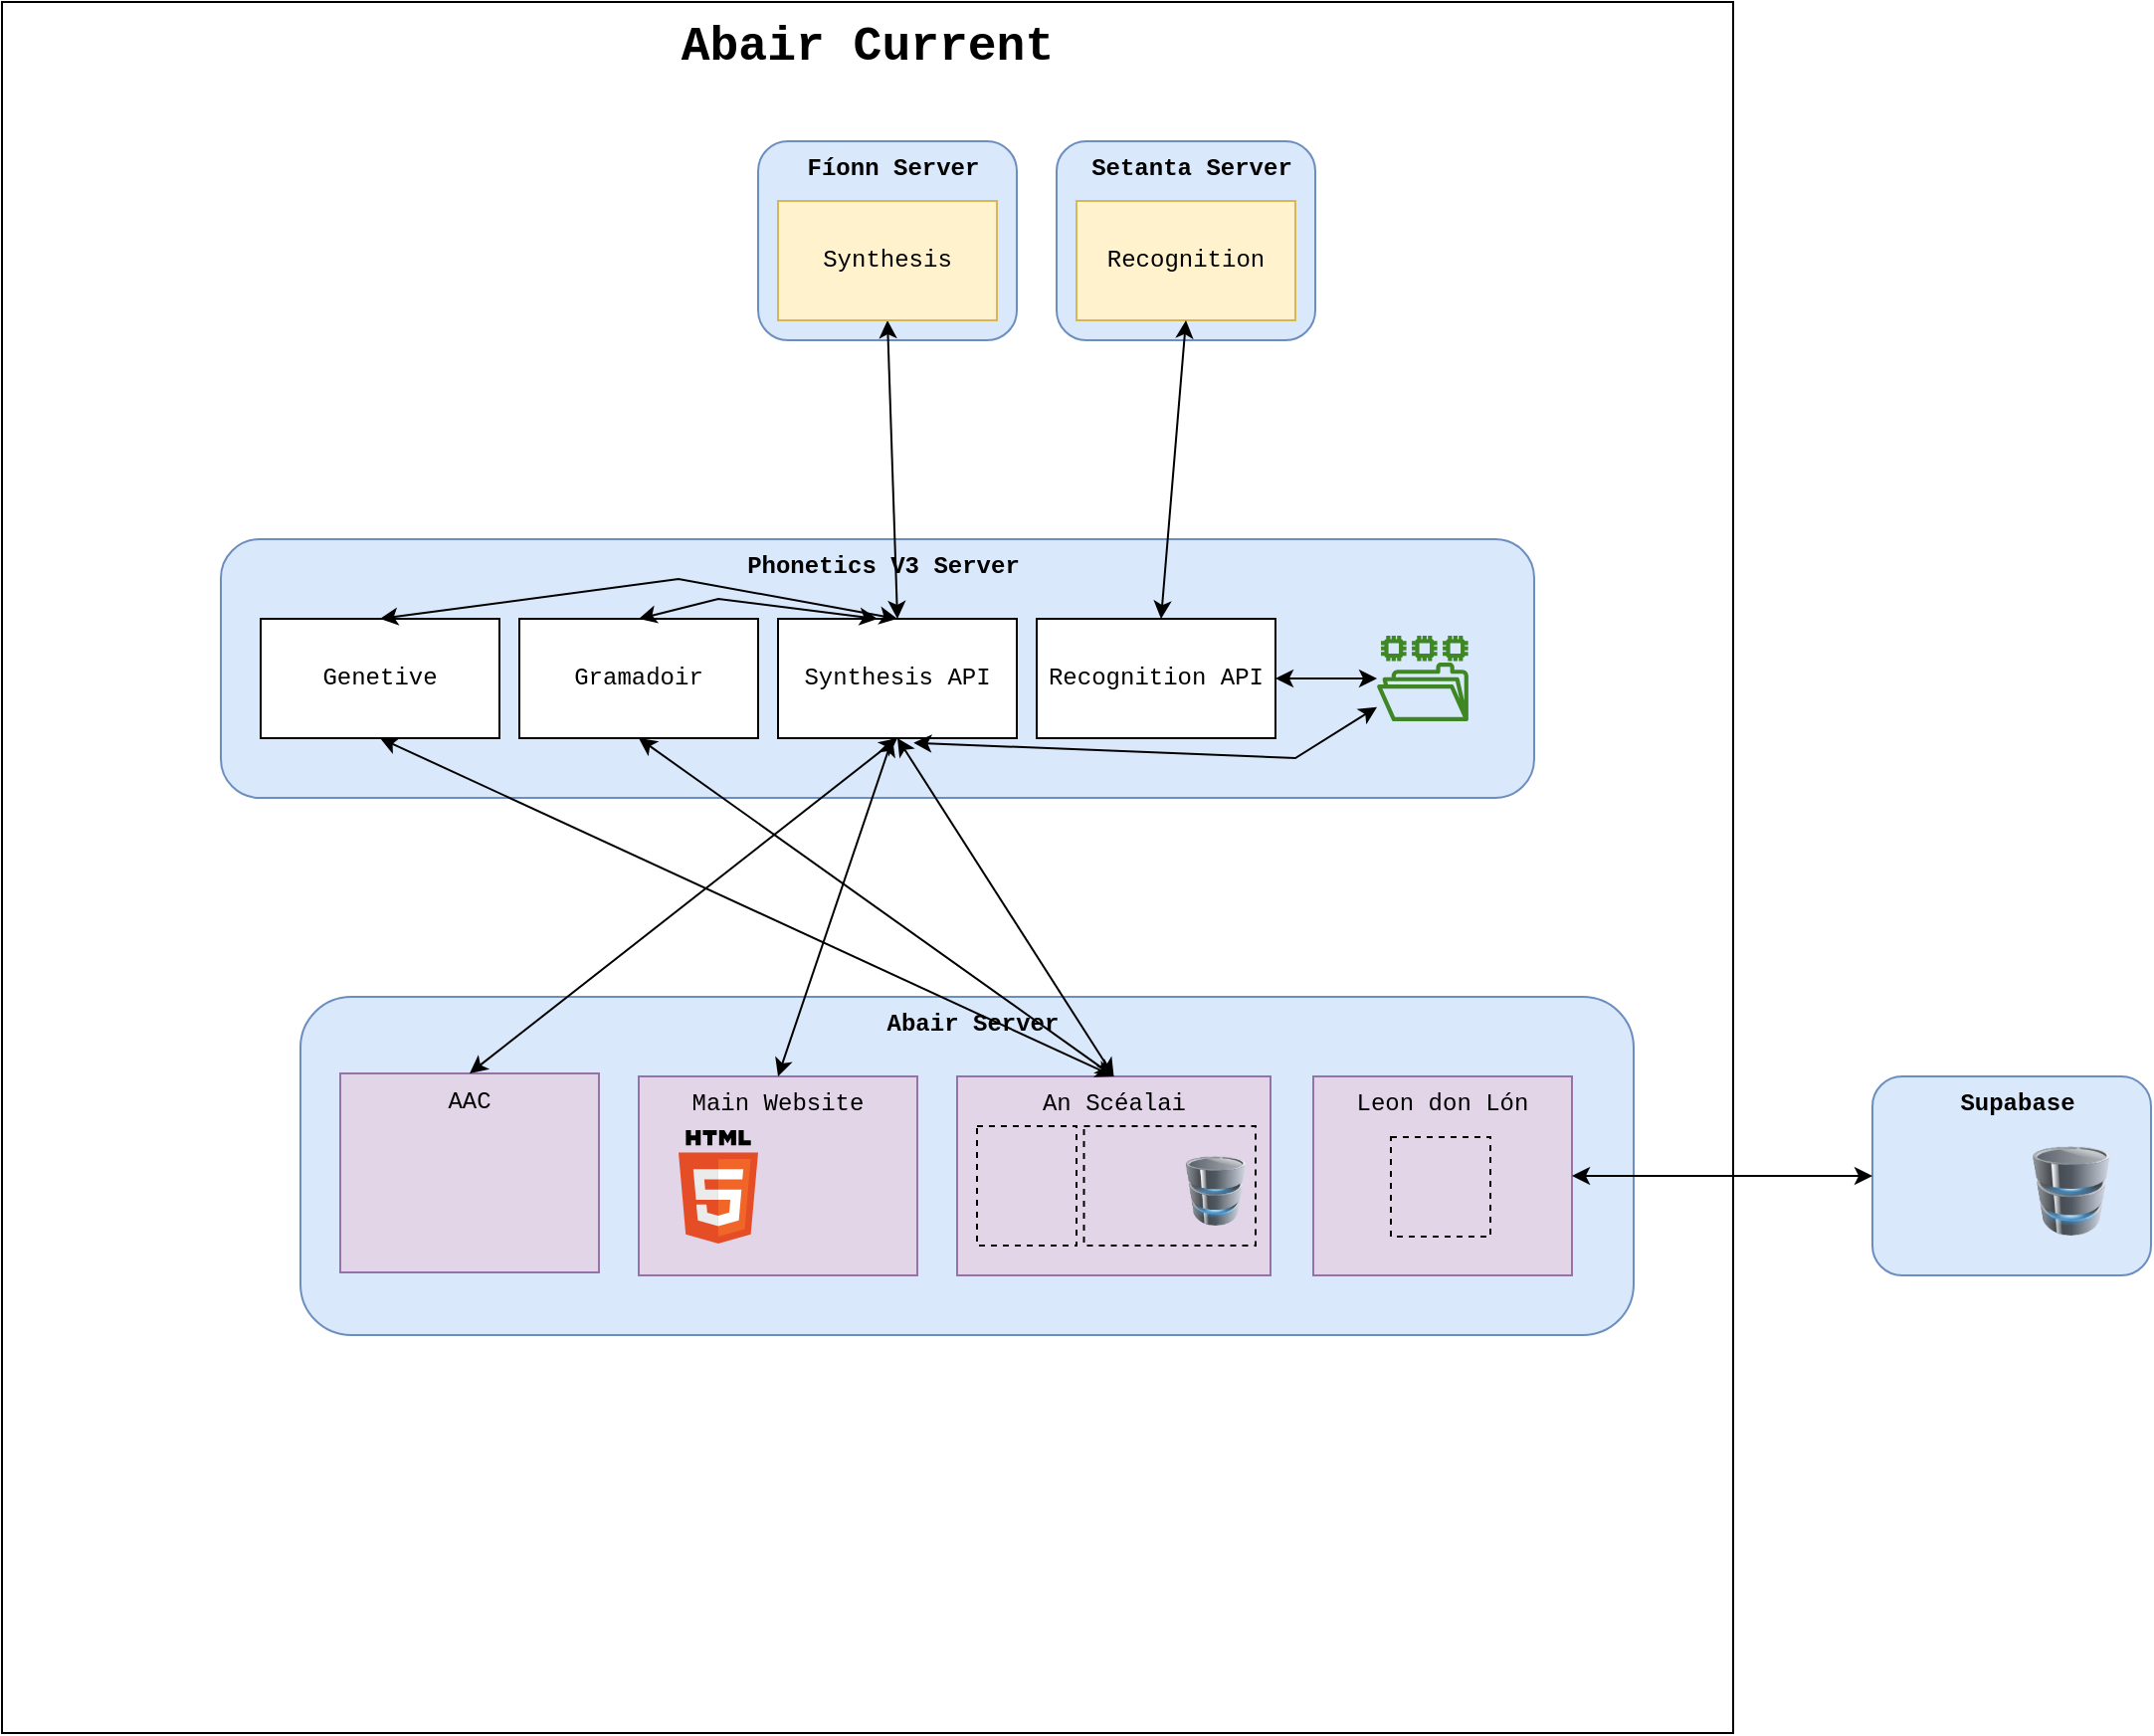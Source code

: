 <mxfile version="20.2.6" type="github">
  <diagram id="iL3Ci0VHsfsv6P6rhu0O" name="Page-1">
    <mxGraphModel dx="2324" dy="835" grid="1" gridSize="10" guides="1" tooltips="1" connect="1" arrows="1" fold="1" page="1" pageScale="1" pageWidth="827" pageHeight="1169" math="0" shadow="0">
      <root>
        <mxCell id="0" />
        <mxCell id="1" parent="0" />
        <mxCell id="GIwCOrzvr7B7RTmfqrwE-1" value="&lt;font face=&quot;Courier New&quot;&gt;&lt;b&gt;Abair Current&lt;/b&gt;&lt;/font&gt;" style="whiteSpace=wrap;html=1;aspect=fixed;verticalAlign=top;fontSize=24;fontFamily=Verdana;" parent="1" vertex="1">
          <mxGeometry x="-300" y="160" width="870" height="870" as="geometry" />
        </mxCell>
        <mxCell id="GIwCOrzvr7B7RTmfqrwE-10" value="Fíonn Server" style="rounded=1;whiteSpace=wrap;html=1;verticalAlign=top;align=center;labelPosition=center;verticalLabelPosition=middle;fontStyle=1;spacingTop=0;spacingLeft=6;fillColor=#dae8fc;strokeColor=#6c8ebf;fontFamily=Courier New;" parent="1" vertex="1">
          <mxGeometry x="80" y="230" width="130" height="100" as="geometry" />
        </mxCell>
        <mxCell id="GIwCOrzvr7B7RTmfqrwE-4" value="Phonetics V3 Server" style="rounded=1;whiteSpace=wrap;html=1;verticalAlign=top;align=center;labelPosition=center;verticalLabelPosition=middle;fontStyle=1;spacingTop=0;spacingLeft=6;fillColor=#dae8fc;strokeColor=#6c8ebf;fontFamily=Courier New;" parent="1" vertex="1">
          <mxGeometry x="-190" y="430" width="660" height="130" as="geometry" />
        </mxCell>
        <mxCell id="GIwCOrzvr7B7RTmfqrwE-6" value="" style="endArrow=classic;startArrow=classic;html=1;rounded=0;entryX=0.5;entryY=1;entryDx=0;entryDy=0;exitX=0.5;exitY=0;exitDx=0;exitDy=0;" parent="1" source="GIwCOrzvr7B7RTmfqrwE-8" target="GIwCOrzvr7B7RTmfqrwE-11" edge="1">
          <mxGeometry width="50" height="50" relative="1" as="geometry">
            <mxPoint x="150" y="340" as="sourcePoint" />
            <mxPoint x="155" y="310" as="targetPoint" />
          </mxGeometry>
        </mxCell>
        <mxCell id="GIwCOrzvr7B7RTmfqrwE-8" value="Synthesis API" style="rounded=0;whiteSpace=wrap;html=1;fontFamily=Courier New;" parent="1" vertex="1">
          <mxGeometry x="90" y="470" width="120" height="60" as="geometry" />
        </mxCell>
        <mxCell id="GIwCOrzvr7B7RTmfqrwE-9" value="Recognition API" style="rounded=0;whiteSpace=wrap;html=1;fontFamily=Courier New;" parent="1" vertex="1">
          <mxGeometry x="220" y="470" width="120" height="60" as="geometry" />
        </mxCell>
        <mxCell id="GIwCOrzvr7B7RTmfqrwE-11" value="Synthesis" style="rounded=0;whiteSpace=wrap;html=1;fillColor=#fff2cc;strokeColor=#d6b656;fontFamily=Courier New;" parent="1" vertex="1">
          <mxGeometry x="90" y="260" width="110" height="60" as="geometry" />
        </mxCell>
        <mxCell id="GIwCOrzvr7B7RTmfqrwE-12" value="Setanta Server" style="rounded=1;whiteSpace=wrap;html=1;verticalAlign=top;align=center;labelPosition=center;verticalLabelPosition=middle;fontStyle=1;spacingTop=0;spacingLeft=6;fillColor=#dae8fc;strokeColor=#6c8ebf;fontFamily=Courier New;" parent="1" vertex="1">
          <mxGeometry x="230" y="230" width="130" height="100" as="geometry" />
        </mxCell>
        <mxCell id="GIwCOrzvr7B7RTmfqrwE-13" value="Recognition" style="rounded=0;whiteSpace=wrap;html=1;fillColor=#fff2cc;strokeColor=#d6b656;fontFamily=Courier New;" parent="1" vertex="1">
          <mxGeometry x="240" y="260" width="110" height="60" as="geometry" />
        </mxCell>
        <mxCell id="GIwCOrzvr7B7RTmfqrwE-14" value="Abair Server" style="rounded=1;whiteSpace=wrap;html=1;verticalAlign=top;align=center;labelPosition=center;verticalLabelPosition=middle;fontStyle=1;spacingTop=0;spacingLeft=6;fillColor=#dae8fc;strokeColor=#6c8ebf;fontFamily=Courier New;" parent="1" vertex="1">
          <mxGeometry x="-150" y="660" width="670" height="170" as="geometry" />
        </mxCell>
        <mxCell id="GIwCOrzvr7B7RTmfqrwE-7" value="" style="endArrow=classic;startArrow=classic;html=1;rounded=0;entryX=0.5;entryY=1;entryDx=0;entryDy=0;" parent="1" source="GIwCOrzvr7B7RTmfqrwE-9" target="GIwCOrzvr7B7RTmfqrwE-13" edge="1">
          <mxGeometry width="50" height="50" relative="1" as="geometry">
            <mxPoint x="280" y="370" as="sourcePoint" />
            <mxPoint x="290" y="320" as="targetPoint" />
          </mxGeometry>
        </mxCell>
        <mxCell id="GIwCOrzvr7B7RTmfqrwE-17" value="Main Website" style="rounded=0;whiteSpace=wrap;html=1;fontFamily=Courier New;fillColor=#e1d5e7;strokeColor=#9673a6;verticalAlign=top;" parent="1" vertex="1">
          <mxGeometry x="20" y="700" width="140" height="100" as="geometry" />
        </mxCell>
        <mxCell id="GIwCOrzvr7B7RTmfqrwE-18" value="An Scéalai" style="rounded=0;whiteSpace=wrap;html=1;fontFamily=Courier New;fillColor=#e1d5e7;strokeColor=#9673a6;verticalAlign=top;" parent="1" vertex="1">
          <mxGeometry x="180" y="700" width="157.5" height="100" as="geometry" />
        </mxCell>
        <mxCell id="GIwCOrzvr7B7RTmfqrwE-19" value="" style="endArrow=classic;startArrow=classic;html=1;rounded=0;entryX=0.5;entryY=1;entryDx=0;entryDy=0;exitX=0.5;exitY=0;exitDx=0;exitDy=0;" parent="1" source="GIwCOrzvr7B7RTmfqrwE-17" edge="1">
          <mxGeometry width="50" height="50" relative="1" as="geometry">
            <mxPoint x="152.5" y="680" as="sourcePoint" />
            <mxPoint x="147.5" y="530" as="targetPoint" />
          </mxGeometry>
        </mxCell>
        <mxCell id="GIwCOrzvr7B7RTmfqrwE-20" value="" style="endArrow=classic;startArrow=classic;html=1;rounded=0;entryX=0.5;entryY=1;entryDx=0;entryDy=0;exitX=0.5;exitY=0;exitDx=0;exitDy=0;" parent="1" source="GIwCOrzvr7B7RTmfqrwE-18" target="GIwCOrzvr7B7RTmfqrwE-8" edge="1">
          <mxGeometry width="50" height="50" relative="1" as="geometry">
            <mxPoint x="160" y="710" as="sourcePoint" />
            <mxPoint x="157.5" y="540" as="targetPoint" />
          </mxGeometry>
        </mxCell>
        <mxCell id="GIwCOrzvr7B7RTmfqrwE-24" value="Leon don Lón" style="rounded=0;whiteSpace=wrap;html=1;fontFamily=Courier New;fillColor=#e1d5e7;strokeColor=#9673a6;verticalAlign=top;" parent="1" vertex="1">
          <mxGeometry x="359" y="700" width="130" height="100" as="geometry" />
        </mxCell>
        <mxCell id="GIwCOrzvr7B7RTmfqrwE-25" value="Supabase" style="rounded=1;whiteSpace=wrap;html=1;verticalAlign=top;align=center;labelPosition=center;verticalLabelPosition=middle;fontStyle=1;spacingTop=0;spacingLeft=6;fillColor=#dae8fc;strokeColor=#6c8ebf;fontFamily=Courier New;" parent="1" vertex="1">
          <mxGeometry x="640" y="700" width="140" height="100" as="geometry" />
        </mxCell>
        <mxCell id="GIwCOrzvr7B7RTmfqrwE-27" value="" style="image;html=1;image=img/lib/clip_art/computers/Database_128x128.png;rounded=0;fontFamily=Courier New;fontSize=24;" parent="1" vertex="1">
          <mxGeometry x="720" y="735" width="40" height="45" as="geometry" />
        </mxCell>
        <mxCell id="GIwCOrzvr7B7RTmfqrwE-28" value="" style="endArrow=classic;startArrow=classic;html=1;rounded=0;entryX=0;entryY=0.5;entryDx=0;entryDy=0;exitX=1;exitY=0.5;exitDx=0;exitDy=0;" parent="1" source="GIwCOrzvr7B7RTmfqrwE-24" target="GIwCOrzvr7B7RTmfqrwE-25" edge="1">
          <mxGeometry width="50" height="50" relative="1" as="geometry">
            <mxPoint x="515" y="740" as="sourcePoint" />
            <mxPoint x="645" y="570" as="targetPoint" />
          </mxGeometry>
        </mxCell>
        <mxCell id="GIwCOrzvr7B7RTmfqrwE-35" value="" style="rounded=0;whiteSpace=wrap;html=1;fontFamily=Courier New;fontSize=24;fillColor=none;dashed=1;strokeWidth=1;" parent="1" vertex="1">
          <mxGeometry x="243.75" y="725" width="86.25" height="60" as="geometry" />
        </mxCell>
        <mxCell id="GIwCOrzvr7B7RTmfqrwE-29" value="" style="image;html=1;image=img/lib/clip_art/computers/Database_128x128.png;rounded=0;fontFamily=Courier New;fontSize=24;" parent="1" vertex="1">
          <mxGeometry x="290" y="740" width="40" height="35" as="geometry" />
        </mxCell>
        <mxCell id="GIwCOrzvr7B7RTmfqrwE-31" value="" style="shape=image;html=1;verticalAlign=top;verticalLabelPosition=bottom;labelBackgroundColor=#ffffff;imageAspect=0;aspect=fixed;image=https://cdn1.iconfinder.com/data/icons/unicons-line-vol-5/24/react-128.png;rounded=0;fontFamily=Courier New;fontSize=24;fillColor=none;dashed=1;strokeWidth=1;" parent="1" vertex="1">
          <mxGeometry x="400" y="731.5" width="48" height="48" as="geometry" />
        </mxCell>
        <mxCell id="GIwCOrzvr7B7RTmfqrwE-32" value="" style="rounded=0;whiteSpace=wrap;html=1;fontFamily=Courier New;fontSize=24;fillColor=none;dashed=1;strokeWidth=1;" parent="1" vertex="1">
          <mxGeometry x="190" y="725" width="50" height="60" as="geometry" />
        </mxCell>
        <mxCell id="GIwCOrzvr7B7RTmfqrwE-33" value="" style="shape=image;html=1;verticalAlign=top;verticalLabelPosition=bottom;labelBackgroundColor=#ffffff;imageAspect=0;aspect=fixed;image=https://cdn1.iconfinder.com/data/icons/ionicons-fill-vol-1/512/logo-angular-128.png;rounded=0;fontFamily=Courier New;fontSize=24;" parent="1" vertex="1">
          <mxGeometry x="195" y="735" width="40" height="40" as="geometry" />
        </mxCell>
        <mxCell id="GIwCOrzvr7B7RTmfqrwE-36" value="" style="shape=image;html=1;verticalAlign=top;verticalLabelPosition=bottom;labelBackgroundColor=#ffffff;imageAspect=0;aspect=fixed;image=https://cdn4.iconfinder.com/data/icons/ios-web-user-interface-multi-circle-flat-vol-3/512/Authorisation_lock_padlock_password_privacy_safe_security-128.png;rounded=0;fontFamily=Courier New;fontSize=24;" parent="1" vertex="1">
          <mxGeometry x="252" y="737" width="38" height="38" as="geometry" />
        </mxCell>
        <mxCell id="GIwCOrzvr7B7RTmfqrwE-38" value="" style="rounded=0;whiteSpace=wrap;html=1;fontFamily=Courier New;fontSize=24;fillColor=none;dashed=1;strokeWidth=1;" parent="1" vertex="1">
          <mxGeometry x="398" y="730.5" width="50" height="50" as="geometry" />
        </mxCell>
        <mxCell id="GIwCOrzvr7B7RTmfqrwE-39" value="" style="shape=image;html=1;verticalAlign=top;verticalLabelPosition=bottom;labelBackgroundColor=#ffffff;imageAspect=0;aspect=fixed;image=https://cdn4.iconfinder.com/data/icons/ios-web-user-interface-multi-circle-flat-vol-3/512/Authorisation_lock_padlock_password_privacy_safe_security-128.png;rounded=0;fontFamily=Courier New;fontSize=24;" parent="1" vertex="1">
          <mxGeometry x="670" y="739.5" width="38" height="38" as="geometry" />
        </mxCell>
        <mxCell id="GIwCOrzvr7B7RTmfqrwE-41" value="" style="shape=image;html=1;verticalAlign=top;verticalLabelPosition=bottom;labelBackgroundColor=#ffffff;imageAspect=0;aspect=fixed;image=https://cdn1.iconfinder.com/data/icons/ionicons-fill-vol-2/512/logo-javascript-128.png;rounded=0;dashed=1;fontFamily=Courier New;fontSize=24;strokeWidth=1;fillColor=none;" parent="1" vertex="1">
          <mxGeometry x="90" y="733.25" width="48.5" height="48.5" as="geometry" />
        </mxCell>
        <mxCell id="GIwCOrzvr7B7RTmfqrwE-42" value="" style="dashed=0;outlineConnect=0;html=1;align=center;labelPosition=center;verticalLabelPosition=bottom;verticalAlign=top;shape=mxgraph.weblogos.html5;rounded=0;fontFamily=Courier New;fontSize=24;strokeWidth=1;fillColor=none;" parent="1" vertex="1">
          <mxGeometry x="40" y="727" width="40" height="57" as="geometry" />
        </mxCell>
        <mxCell id="GIwCOrzvr7B7RTmfqrwE-44" value="" style="sketch=0;outlineConnect=0;fontColor=#232F3E;gradientColor=none;fillColor=#3F8624;strokeColor=none;dashed=0;verticalLabelPosition=bottom;verticalAlign=top;align=center;html=1;fontSize=12;fontStyle=0;aspect=fixed;pointerEvents=1;shape=mxgraph.aws4.file_system;rounded=0;fontFamily=Courier New;" parent="1" vertex="1">
          <mxGeometry x="391" y="478.5" width="45.95" height="43" as="geometry" />
        </mxCell>
        <mxCell id="GIwCOrzvr7B7RTmfqrwE-45" value="" style="endArrow=classic;startArrow=classic;html=1;rounded=0;" parent="1" target="GIwCOrzvr7B7RTmfqrwE-44" edge="1">
          <mxGeometry width="50" height="50" relative="1" as="geometry">
            <mxPoint x="340" y="500" as="sourcePoint" />
            <mxPoint x="352.5" y="350" as="targetPoint" />
          </mxGeometry>
        </mxCell>
        <mxCell id="GIwCOrzvr7B7RTmfqrwE-46" value="AAC" style="rounded=0;whiteSpace=wrap;html=1;fontFamily=Courier New;fillColor=#e1d5e7;strokeColor=#9673a6;verticalAlign=top;" parent="1" vertex="1">
          <mxGeometry x="-130" y="698.5" width="130" height="100" as="geometry" />
        </mxCell>
        <mxCell id="GIwCOrzvr7B7RTmfqrwE-47" value="" style="endArrow=classic;startArrow=classic;html=1;rounded=0;entryX=0.5;entryY=1;entryDx=0;entryDy=0;exitX=0.5;exitY=0;exitDx=0;exitDy=0;" parent="1" target="GIwCOrzvr7B7RTmfqrwE-8" edge="1" source="GIwCOrzvr7B7RTmfqrwE-46">
          <mxGeometry width="50" height="50" relative="1" as="geometry">
            <mxPoint x="-137.5" y="700" as="sourcePoint" />
            <mxPoint x="-70" y="530" as="targetPoint" />
          </mxGeometry>
        </mxCell>
        <mxCell id="Kve-MDTgfpV6OKd4D6b1-1" value="&amp;nbsp;" style="text;whiteSpace=wrap;html=1;" vertex="1" parent="1">
          <mxGeometry x="-10" y="520" width="40" height="40" as="geometry" />
        </mxCell>
        <mxCell id="Kve-MDTgfpV6OKd4D6b1-34" value="Gramadoir" style="rounded=0;whiteSpace=wrap;html=1;fontFamily=Courier New;" vertex="1" parent="1">
          <mxGeometry x="-40" y="470" width="120" height="60" as="geometry" />
        </mxCell>
        <mxCell id="Kve-MDTgfpV6OKd4D6b1-35" value="Genetive" style="rounded=0;whiteSpace=wrap;html=1;fontFamily=Courier New;" vertex="1" parent="1">
          <mxGeometry x="-170" y="470" width="120" height="60" as="geometry" />
        </mxCell>
        <mxCell id="Kve-MDTgfpV6OKd4D6b1-36" value="" style="endArrow=classic;startArrow=classic;html=1;rounded=0;entryX=0.568;entryY=1.039;entryDx=0;entryDy=0;entryPerimeter=0;" edge="1" parent="1" source="GIwCOrzvr7B7RTmfqrwE-44" target="GIwCOrzvr7B7RTmfqrwE-8">
          <mxGeometry width="50" height="50" relative="1" as="geometry">
            <mxPoint x="268.75" y="710" as="sourcePoint" />
            <mxPoint x="160" y="540" as="targetPoint" />
            <Array as="points">
              <mxPoint x="350" y="540" />
            </Array>
          </mxGeometry>
        </mxCell>
        <mxCell id="Kve-MDTgfpV6OKd4D6b1-37" value="" style="endArrow=classic;startArrow=classic;html=1;rounded=0;entryX=0.5;entryY=1;entryDx=0;entryDy=0;exitX=0.5;exitY=0;exitDx=0;exitDy=0;" edge="1" parent="1" source="GIwCOrzvr7B7RTmfqrwE-18" target="Kve-MDTgfpV6OKd4D6b1-34">
          <mxGeometry width="50" height="50" relative="1" as="geometry">
            <mxPoint x="268.75" y="710" as="sourcePoint" />
            <mxPoint x="160" y="540" as="targetPoint" />
          </mxGeometry>
        </mxCell>
        <mxCell id="Kve-MDTgfpV6OKd4D6b1-38" value="" style="endArrow=classic;startArrow=classic;html=1;rounded=0;entryX=0.5;entryY=1;entryDx=0;entryDy=0;exitX=0.5;exitY=0;exitDx=0;exitDy=0;" edge="1" parent="1" source="GIwCOrzvr7B7RTmfqrwE-18" target="Kve-MDTgfpV6OKd4D6b1-35">
          <mxGeometry width="50" height="50" relative="1" as="geometry">
            <mxPoint x="268.75" y="710" as="sourcePoint" />
            <mxPoint x="30" y="540" as="targetPoint" />
          </mxGeometry>
        </mxCell>
        <mxCell id="Kve-MDTgfpV6OKd4D6b1-39" value="" style="endArrow=classic;startArrow=classic;html=1;rounded=0;entryX=0.5;entryY=0;entryDx=0;entryDy=0;" edge="1" parent="1" target="Kve-MDTgfpV6OKd4D6b1-34">
          <mxGeometry width="50" height="50" relative="1" as="geometry">
            <mxPoint x="140" y="470" as="sourcePoint" />
            <mxPoint x="90" y="320" as="targetPoint" />
            <Array as="points">
              <mxPoint x="60" y="460" />
            </Array>
          </mxGeometry>
        </mxCell>
        <mxCell id="Kve-MDTgfpV6OKd4D6b1-40" value="" style="endArrow=classic;startArrow=classic;html=1;rounded=0;entryX=0.5;entryY=0;entryDx=0;entryDy=0;exitX=0.5;exitY=0;exitDx=0;exitDy=0;" edge="1" parent="1" source="GIwCOrzvr7B7RTmfqrwE-8" target="Kve-MDTgfpV6OKd4D6b1-35">
          <mxGeometry width="50" height="50" relative="1" as="geometry">
            <mxPoint x="105" y="480" as="sourcePoint" />
            <mxPoint x="30" y="480" as="targetPoint" />
            <Array as="points">
              <mxPoint x="40" y="450" />
            </Array>
          </mxGeometry>
        </mxCell>
      </root>
    </mxGraphModel>
  </diagram>
</mxfile>
